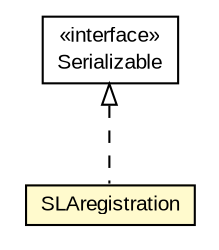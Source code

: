 #!/usr/local/bin/dot
#
# Class diagram 
# Generated by UMLGraph version R5_6-24-gf6e263 (http://www.umlgraph.org/)
#

digraph G {
	edge [fontname="arial",fontsize=10,labelfontname="arial",labelfontsize=10];
	node [fontname="arial",fontsize=10,shape=plaintext];
	nodesep=0.25;
	ranksep=0.5;
	// org.miloss.fgsms.services.interfaces.policyconfiguration.SLAregistration
	c1048728 [label=<<table title="org.miloss.fgsms.services.interfaces.policyconfiguration.SLAregistration" border="0" cellborder="1" cellspacing="0" cellpadding="2" port="p" bgcolor="lemonChiffon" href="./SLAregistration.html">
		<tr><td><table border="0" cellspacing="0" cellpadding="1">
<tr><td align="center" balign="center"> SLAregistration </td></tr>
		</table></td></tr>
		</table>>, URL="./SLAregistration.html", fontname="arial", fontcolor="black", fontsize=10.0];
	//org.miloss.fgsms.services.interfaces.policyconfiguration.SLAregistration implements java.io.Serializable
	c1049463:p -> c1048728:p [dir=back,arrowtail=empty,style=dashed];
	// java.io.Serializable
	c1049463 [label=<<table title="java.io.Serializable" border="0" cellborder="1" cellspacing="0" cellpadding="2" port="p" href="http://java.sun.com/j2se/1.4.2/docs/api/java/io/Serializable.html">
		<tr><td><table border="0" cellspacing="0" cellpadding="1">
<tr><td align="center" balign="center"> &#171;interface&#187; </td></tr>
<tr><td align="center" balign="center"> Serializable </td></tr>
		</table></td></tr>
		</table>>, URL="http://java.sun.com/j2se/1.4.2/docs/api/java/io/Serializable.html", fontname="arial", fontcolor="black", fontsize=10.0];
}

